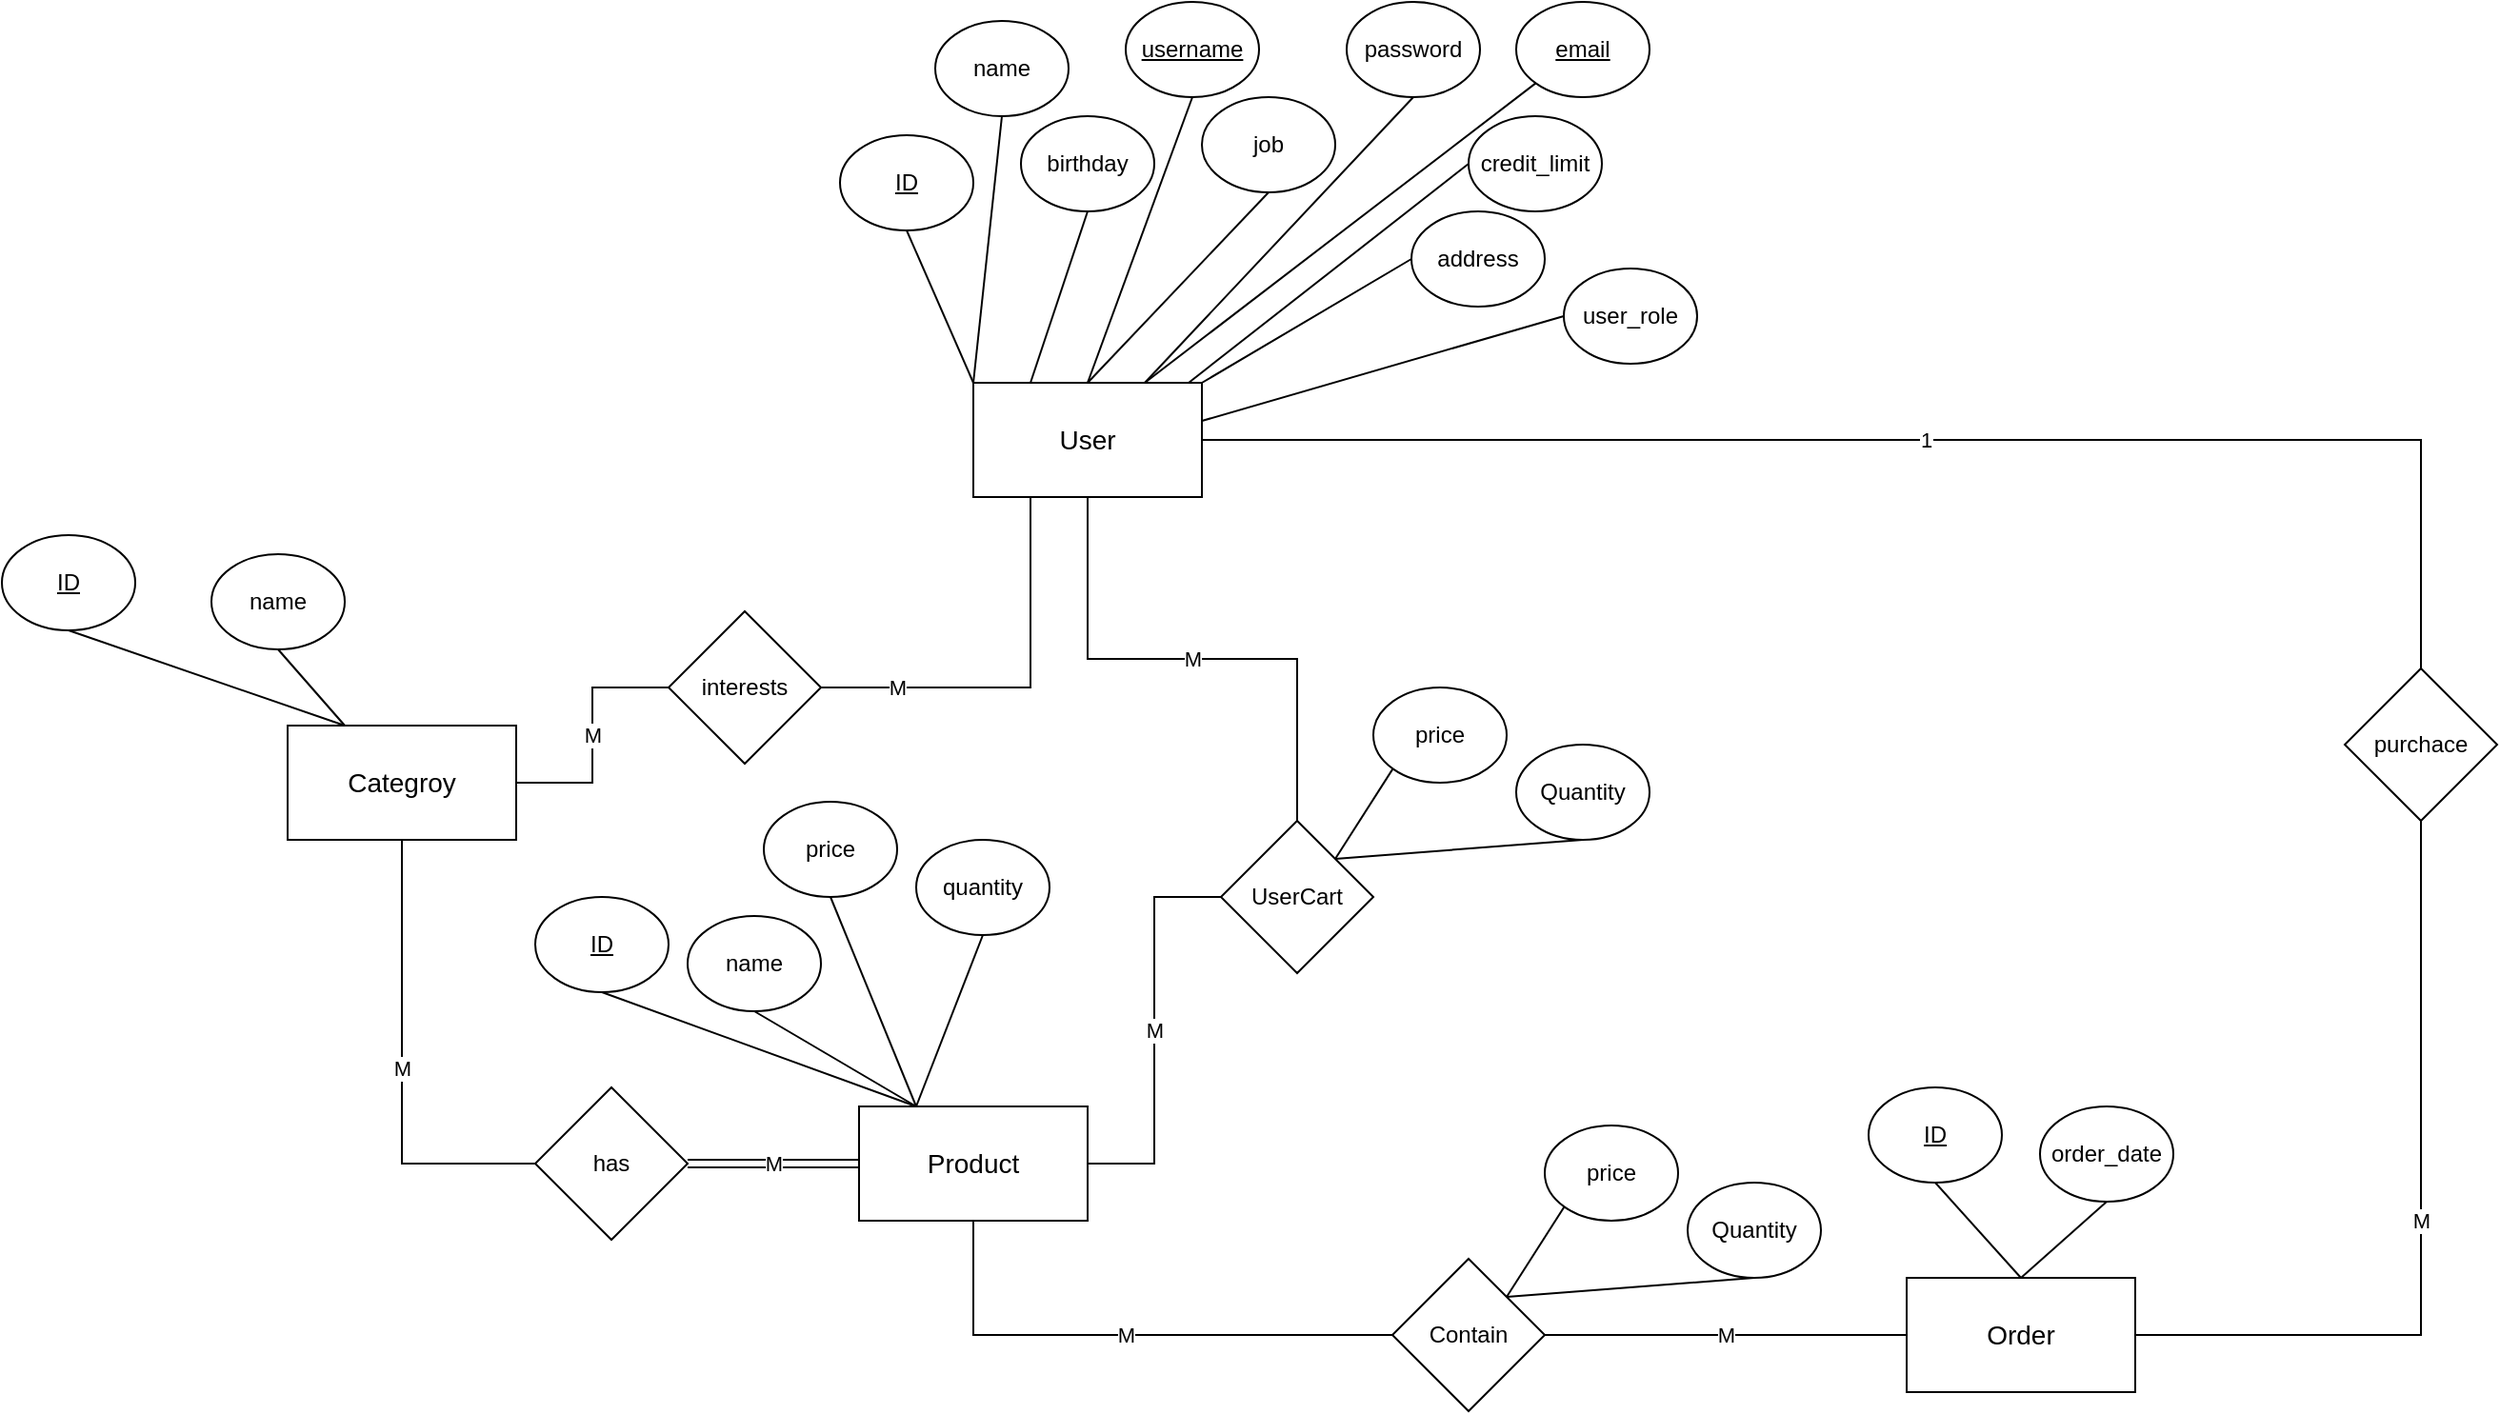 <mxfile version="21.2.8" type="device">
  <diagram id="R2lEEEUBdFMjLlhIrx00" name="Page-1">
    <mxGraphModel dx="1152" dy="688" grid="1" gridSize="10" guides="1" tooltips="1" connect="1" arrows="1" fold="1" page="1" pageScale="1" pageWidth="850" pageHeight="1100" math="0" shadow="0" extFonts="Permanent Marker^https://fonts.googleapis.com/css?family=Permanent+Marker">
      <root>
        <mxCell id="0" />
        <mxCell id="1" parent="0" />
        <mxCell id="yE2LzBMK2uqDd32Tf21D-54" value="M" style="edgeStyle=orthogonalEdgeStyle;rounded=0;orthogonalLoop=1;jettySize=auto;html=1;entryX=0.5;entryY=0;entryDx=0;entryDy=0;endArrow=none;endFill=0;exitX=0.5;exitY=1;exitDx=0;exitDy=0;" parent="1" source="yE2LzBMK2uqDd32Tf21D-20" target="yE2LzBMK2uqDd32Tf21D-52" edge="1">
          <mxGeometry relative="1" as="geometry" />
        </mxCell>
        <mxCell id="doxsQXY6HpdTvB6BmjqC-6" value="1" style="edgeStyle=orthogonalEdgeStyle;rounded=0;orthogonalLoop=1;jettySize=auto;html=1;endArrow=none;endFill=0;" edge="1" parent="1" source="yE2LzBMK2uqDd32Tf21D-20" target="hYqd0voivhmcO13C4nGc-55">
          <mxGeometry relative="1" as="geometry" />
        </mxCell>
        <mxCell id="yE2LzBMK2uqDd32Tf21D-20" value="&lt;font style=&quot;font-size: 14px;&quot;&gt;User&lt;/font&gt;" style="rounded=0;whiteSpace=wrap;html=1;" parent="1" vertex="1">
          <mxGeometry x="640" y="340" width="120" height="60" as="geometry" />
        </mxCell>
        <mxCell id="yE2LzBMK2uqDd32Tf21D-21" value="&lt;u&gt;ID&lt;/u&gt;" style="ellipse;whiteSpace=wrap;html=1;" parent="1" vertex="1">
          <mxGeometry x="570" y="210" width="70" height="50" as="geometry" />
        </mxCell>
        <mxCell id="yE2LzBMK2uqDd32Tf21D-22" value="" style="endArrow=none;html=1;rounded=0;entryX=0.5;entryY=1;entryDx=0;entryDy=0;exitX=0;exitY=0;exitDx=0;exitDy=0;" parent="1" source="yE2LzBMK2uqDd32Tf21D-20" target="yE2LzBMK2uqDd32Tf21D-21" edge="1">
          <mxGeometry width="50" height="50" relative="1" as="geometry">
            <mxPoint x="900" y="400" as="sourcePoint" />
            <mxPoint x="950" y="350" as="targetPoint" />
          </mxGeometry>
        </mxCell>
        <mxCell id="yE2LzBMK2uqDd32Tf21D-23" value="name" style="ellipse;whiteSpace=wrap;html=1;" parent="1" vertex="1">
          <mxGeometry x="620" y="150" width="70" height="50" as="geometry" />
        </mxCell>
        <mxCell id="yE2LzBMK2uqDd32Tf21D-24" value="" style="endArrow=none;html=1;rounded=0;entryX=0.5;entryY=1;entryDx=0;entryDy=0;exitX=0;exitY=0;exitDx=0;exitDy=0;" parent="1" source="yE2LzBMK2uqDd32Tf21D-20" target="yE2LzBMK2uqDd32Tf21D-23" edge="1">
          <mxGeometry width="50" height="50" relative="1" as="geometry">
            <mxPoint x="710" y="290" as="sourcePoint" />
            <mxPoint x="1020" y="300" as="targetPoint" />
          </mxGeometry>
        </mxCell>
        <mxCell id="yE2LzBMK2uqDd32Tf21D-25" value="birthday" style="ellipse;whiteSpace=wrap;html=1;" parent="1" vertex="1">
          <mxGeometry x="665" y="200" width="70" height="50" as="geometry" />
        </mxCell>
        <mxCell id="yE2LzBMK2uqDd32Tf21D-26" value="" style="endArrow=none;html=1;rounded=0;entryX=0.5;entryY=1;entryDx=0;entryDy=0;exitX=0.25;exitY=0;exitDx=0;exitDy=0;" parent="1" source="yE2LzBMK2uqDd32Tf21D-20" target="yE2LzBMK2uqDd32Tf21D-25" edge="1">
          <mxGeometry width="50" height="50" relative="1" as="geometry">
            <mxPoint x="600" y="410" as="sourcePoint" />
            <mxPoint x="1070" y="350" as="targetPoint" />
          </mxGeometry>
        </mxCell>
        <mxCell id="yE2LzBMK2uqDd32Tf21D-27" value="" style="endArrow=none;html=1;rounded=0;exitX=0.5;exitY=0;exitDx=0;exitDy=0;entryX=0.5;entryY=1;entryDx=0;entryDy=0;" parent="1" source="yE2LzBMK2uqDd32Tf21D-20" target="yE2LzBMK2uqDd32Tf21D-28" edge="1">
          <mxGeometry width="50" height="50" relative="1" as="geometry">
            <mxPoint x="680" y="350" as="sourcePoint" />
            <mxPoint x="760" y="210" as="targetPoint" />
          </mxGeometry>
        </mxCell>
        <mxCell id="yE2LzBMK2uqDd32Tf21D-28" value="&lt;u&gt;username&lt;/u&gt;" style="ellipse;whiteSpace=wrap;html=1;" parent="1" vertex="1">
          <mxGeometry x="720" y="140" width="70" height="50" as="geometry" />
        </mxCell>
        <mxCell id="yE2LzBMK2uqDd32Tf21D-30" value="" style="endArrow=none;html=1;rounded=0;exitX=0.5;exitY=0;exitDx=0;exitDy=0;entryX=0.5;entryY=1;entryDx=0;entryDy=0;" parent="1" source="yE2LzBMK2uqDd32Tf21D-20" target="yE2LzBMK2uqDd32Tf21D-31" edge="1">
          <mxGeometry width="50" height="50" relative="1" as="geometry">
            <mxPoint x="710" y="350" as="sourcePoint" />
            <mxPoint x="760" y="240" as="targetPoint" />
          </mxGeometry>
        </mxCell>
        <mxCell id="yE2LzBMK2uqDd32Tf21D-31" value="job" style="ellipse;whiteSpace=wrap;html=1;" parent="1" vertex="1">
          <mxGeometry x="760" y="190" width="70" height="50" as="geometry" />
        </mxCell>
        <mxCell id="yE2LzBMK2uqDd32Tf21D-32" value="" style="endArrow=none;html=1;rounded=0;exitX=0.75;exitY=0;exitDx=0;exitDy=0;entryX=0.5;entryY=1;entryDx=0;entryDy=0;" parent="1" source="yE2LzBMK2uqDd32Tf21D-20" target="yE2LzBMK2uqDd32Tf21D-33" edge="1">
          <mxGeometry width="50" height="50" relative="1" as="geometry">
            <mxPoint x="700" y="340" as="sourcePoint" />
            <mxPoint x="870" y="200" as="targetPoint" />
          </mxGeometry>
        </mxCell>
        <mxCell id="yE2LzBMK2uqDd32Tf21D-33" value="password" style="ellipse;whiteSpace=wrap;html=1;" parent="1" vertex="1">
          <mxGeometry x="836" y="140" width="70" height="50" as="geometry" />
        </mxCell>
        <mxCell id="yE2LzBMK2uqDd32Tf21D-34" value="&lt;u&gt; email&lt;/u&gt;" style="ellipse;whiteSpace=wrap;html=1;" parent="1" vertex="1">
          <mxGeometry x="925" y="140" width="70" height="50" as="geometry" />
        </mxCell>
        <mxCell id="yE2LzBMK2uqDd32Tf21D-35" value="" style="endArrow=none;html=1;rounded=0;exitX=0.75;exitY=0;exitDx=0;exitDy=0;entryX=0;entryY=1;entryDx=0;entryDy=0;" parent="1" source="yE2LzBMK2uqDd32Tf21D-20" target="yE2LzBMK2uqDd32Tf21D-34" edge="1">
          <mxGeometry width="50" height="50" relative="1" as="geometry">
            <mxPoint x="740" y="350" as="sourcePoint" />
            <mxPoint x="881" y="200" as="targetPoint" />
          </mxGeometry>
        </mxCell>
        <mxCell id="yE2LzBMK2uqDd32Tf21D-36" value="" style="endArrow=none;html=1;rounded=0;exitX=0.942;exitY=0;exitDx=0;exitDy=0;exitPerimeter=0;entryX=0;entryY=0.5;entryDx=0;entryDy=0;" parent="1" source="yE2LzBMK2uqDd32Tf21D-20" target="yE2LzBMK2uqDd32Tf21D-37" edge="1">
          <mxGeometry width="50" height="50" relative="1" as="geometry">
            <mxPoint x="740" y="350" as="sourcePoint" />
            <mxPoint x="810" y="310" as="targetPoint" />
          </mxGeometry>
        </mxCell>
        <mxCell id="yE2LzBMK2uqDd32Tf21D-37" value=" credit_limit" style="ellipse;whiteSpace=wrap;html=1;" parent="1" vertex="1">
          <mxGeometry x="900" y="200" width="70" height="50" as="geometry" />
        </mxCell>
        <mxCell id="yE2LzBMK2uqDd32Tf21D-38" value="" style="endArrow=none;html=1;rounded=0;exitX=1;exitY=0;exitDx=0;exitDy=0;entryX=0;entryY=0.5;entryDx=0;entryDy=0;" parent="1" source="yE2LzBMK2uqDd32Tf21D-20" target="yE2LzBMK2uqDd32Tf21D-39" edge="1">
          <mxGeometry width="50" height="50" relative="1" as="geometry">
            <mxPoint x="763" y="350" as="sourcePoint" />
            <mxPoint x="820" y="320" as="targetPoint" />
          </mxGeometry>
        </mxCell>
        <mxCell id="yE2LzBMK2uqDd32Tf21D-39" value=" address" style="ellipse;whiteSpace=wrap;html=1;" parent="1" vertex="1">
          <mxGeometry x="870" y="250" width="70" height="50" as="geometry" />
        </mxCell>
        <mxCell id="yE2LzBMK2uqDd32Tf21D-48" value="&lt;font style=&quot;font-size: 14px;&quot;&gt;Categroy&lt;/font&gt;" style="rounded=0;whiteSpace=wrap;html=1;" parent="1" vertex="1">
          <mxGeometry x="280" y="520" width="120" height="60" as="geometry" />
        </mxCell>
        <mxCell id="yE2LzBMK2uqDd32Tf21D-59" value="M" style="edgeStyle=orthogonalEdgeStyle;rounded=0;orthogonalLoop=1;jettySize=auto;html=1;entryX=1;entryY=0.5;entryDx=0;entryDy=0;endArrow=none;endFill=0;shape=link;" parent="1" source="yE2LzBMK2uqDd32Tf21D-49" target="yE2LzBMK2uqDd32Tf21D-58" edge="1">
          <mxGeometry relative="1" as="geometry" />
        </mxCell>
        <mxCell id="yE2LzBMK2uqDd32Tf21D-49" value="&lt;font style=&quot;font-size: 14px;&quot;&gt;Product&lt;/font&gt;" style="rounded=0;whiteSpace=wrap;html=1;" parent="1" vertex="1">
          <mxGeometry x="580" y="720" width="120" height="60" as="geometry" />
        </mxCell>
        <mxCell id="doxsQXY6HpdTvB6BmjqC-8" value="M" style="edgeStyle=orthogonalEdgeStyle;rounded=0;orthogonalLoop=1;jettySize=auto;html=1;exitX=0;exitY=0.5;exitDx=0;exitDy=0;endArrow=none;endFill=0;" edge="1" parent="1" source="yE2LzBMK2uqDd32Tf21D-51" target="doxsQXY6HpdTvB6BmjqC-7">
          <mxGeometry relative="1" as="geometry" />
        </mxCell>
        <mxCell id="yE2LzBMK2uqDd32Tf21D-51" value="&lt;font style=&quot;font-size: 14px;&quot;&gt;Order&lt;/font&gt;" style="rounded=0;whiteSpace=wrap;html=1;" parent="1" vertex="1">
          <mxGeometry x="1130" y="810" width="120" height="60" as="geometry" />
        </mxCell>
        <mxCell id="doxsQXY6HpdTvB6BmjqC-1" value="M" style="edgeStyle=orthogonalEdgeStyle;rounded=0;orthogonalLoop=1;jettySize=auto;html=1;entryX=1;entryY=0.5;entryDx=0;entryDy=0;endArrow=none;endFill=0;" edge="1" parent="1" source="yE2LzBMK2uqDd32Tf21D-52" target="yE2LzBMK2uqDd32Tf21D-49">
          <mxGeometry relative="1" as="geometry" />
        </mxCell>
        <mxCell id="yE2LzBMK2uqDd32Tf21D-52" value="UserCart" style="rhombus;whiteSpace=wrap;html=1;rounded=0;" parent="1" vertex="1">
          <mxGeometry x="770" y="570" width="80" height="80" as="geometry" />
        </mxCell>
        <mxCell id="yE2LzBMK2uqDd32Tf21D-60" value="M" style="edgeStyle=orthogonalEdgeStyle;rounded=0;orthogonalLoop=1;jettySize=auto;html=1;exitX=0;exitY=0.5;exitDx=0;exitDy=0;entryX=0.5;entryY=1;entryDx=0;entryDy=0;endArrow=none;endFill=0;" parent="1" source="yE2LzBMK2uqDd32Tf21D-58" target="yE2LzBMK2uqDd32Tf21D-48" edge="1">
          <mxGeometry relative="1" as="geometry" />
        </mxCell>
        <mxCell id="yE2LzBMK2uqDd32Tf21D-58" value="has" style="rhombus;whiteSpace=wrap;html=1;rounded=0;" parent="1" vertex="1">
          <mxGeometry x="410" y="710" width="80" height="80" as="geometry" />
        </mxCell>
        <mxCell id="yE2LzBMK2uqDd32Tf21D-63" value="M" style="edgeStyle=orthogonalEdgeStyle;rounded=0;orthogonalLoop=1;jettySize=auto;html=1;entryX=0.25;entryY=1;entryDx=0;entryDy=0;endArrow=none;endFill=0;" parent="1" source="yE2LzBMK2uqDd32Tf21D-61" target="yE2LzBMK2uqDd32Tf21D-20" edge="1">
          <mxGeometry x="-0.619" relative="1" as="geometry">
            <mxPoint as="offset" />
          </mxGeometry>
        </mxCell>
        <mxCell id="yE2LzBMK2uqDd32Tf21D-64" value="M" style="edgeStyle=orthogonalEdgeStyle;rounded=0;orthogonalLoop=1;jettySize=auto;html=1;entryX=1;entryY=0.5;entryDx=0;entryDy=0;endArrow=none;endFill=0;" parent="1" source="yE2LzBMK2uqDd32Tf21D-61" target="yE2LzBMK2uqDd32Tf21D-48" edge="1">
          <mxGeometry relative="1" as="geometry" />
        </mxCell>
        <mxCell id="yE2LzBMK2uqDd32Tf21D-61" value="interests" style="rhombus;whiteSpace=wrap;html=1;rounded=0;" parent="1" vertex="1">
          <mxGeometry x="480" y="460" width="80" height="80" as="geometry" />
        </mxCell>
        <mxCell id="yE2LzBMK2uqDd32Tf21D-67" value="&lt;u&gt;ID&lt;/u&gt;" style="ellipse;whiteSpace=wrap;html=1;" parent="1" vertex="1">
          <mxGeometry x="130" y="420" width="70" height="50" as="geometry" />
        </mxCell>
        <mxCell id="yE2LzBMK2uqDd32Tf21D-68" value="name" style="ellipse;whiteSpace=wrap;html=1;" parent="1" vertex="1">
          <mxGeometry x="240" y="430" width="70" height="50" as="geometry" />
        </mxCell>
        <mxCell id="yE2LzBMK2uqDd32Tf21D-69" value="" style="endArrow=none;html=1;rounded=0;entryX=0.5;entryY=1;entryDx=0;entryDy=0;exitX=0;exitY=0;exitDx=0;exitDy=0;" parent="1" target="yE2LzBMK2uqDd32Tf21D-68" edge="1">
          <mxGeometry width="50" height="50" relative="1" as="geometry">
            <mxPoint x="310" y="520" as="sourcePoint" />
            <mxPoint x="690" y="480" as="targetPoint" />
          </mxGeometry>
        </mxCell>
        <mxCell id="yE2LzBMK2uqDd32Tf21D-70" value="" style="endArrow=none;html=1;rounded=0;entryX=0.5;entryY=1;entryDx=0;entryDy=0;exitX=0;exitY=0;exitDx=0;exitDy=0;" parent="1" target="yE2LzBMK2uqDd32Tf21D-67" edge="1">
          <mxGeometry width="50" height="50" relative="1" as="geometry">
            <mxPoint x="310" y="520" as="sourcePoint" />
            <mxPoint x="620" y="530" as="targetPoint" />
          </mxGeometry>
        </mxCell>
        <mxCell id="yE2LzBMK2uqDd32Tf21D-71" value="&lt;u&gt;ID&lt;/u&gt;" style="ellipse;whiteSpace=wrap;html=1;" parent="1" vertex="1">
          <mxGeometry x="410" y="610" width="70" height="50" as="geometry" />
        </mxCell>
        <mxCell id="yE2LzBMK2uqDd32Tf21D-72" value="name" style="ellipse;whiteSpace=wrap;html=1;" parent="1" vertex="1">
          <mxGeometry x="490" y="620" width="70" height="50" as="geometry" />
        </mxCell>
        <mxCell id="yE2LzBMK2uqDd32Tf21D-73" value="" style="endArrow=none;html=1;rounded=0;entryX=0.5;entryY=1;entryDx=0;entryDy=0;exitX=0;exitY=0;exitDx=0;exitDy=0;" parent="1" target="yE2LzBMK2uqDd32Tf21D-71" edge="1">
          <mxGeometry width="50" height="50" relative="1" as="geometry">
            <mxPoint x="610" y="720" as="sourcePoint" />
            <mxPoint x="920" y="730" as="targetPoint" />
          </mxGeometry>
        </mxCell>
        <mxCell id="yE2LzBMK2uqDd32Tf21D-74" value="" style="endArrow=none;html=1;rounded=0;entryX=0.5;entryY=1;entryDx=0;entryDy=0;exitX=0;exitY=0;exitDx=0;exitDy=0;" parent="1" target="yE2LzBMK2uqDd32Tf21D-72" edge="1">
          <mxGeometry width="50" height="50" relative="1" as="geometry">
            <mxPoint x="610" y="720" as="sourcePoint" />
            <mxPoint x="990" y="680" as="targetPoint" />
          </mxGeometry>
        </mxCell>
        <mxCell id="yE2LzBMK2uqDd32Tf21D-75" value="" style="endArrow=none;html=1;rounded=0;entryX=0.5;entryY=1;entryDx=0;entryDy=0;" parent="1" target="yE2LzBMK2uqDd32Tf21D-76" edge="1">
          <mxGeometry width="50" height="50" relative="1" as="geometry">
            <mxPoint x="610" y="720" as="sourcePoint" />
            <mxPoint x="1045" y="630" as="targetPoint" />
          </mxGeometry>
        </mxCell>
        <mxCell id="yE2LzBMK2uqDd32Tf21D-76" value="price" style="ellipse;whiteSpace=wrap;html=1;" parent="1" vertex="1">
          <mxGeometry x="530" y="560" width="70" height="50" as="geometry" />
        </mxCell>
        <mxCell id="yE2LzBMK2uqDd32Tf21D-77" value="" style="endArrow=none;html=1;rounded=0;entryX=0.5;entryY=1;entryDx=0;entryDy=0;exitX=0.25;exitY=0;exitDx=0;exitDy=0;" parent="1" source="yE2LzBMK2uqDd32Tf21D-49" target="yE2LzBMK2uqDd32Tf21D-78" edge="1">
          <mxGeometry width="50" height="50" relative="1" as="geometry">
            <mxPoint x="690" y="740" as="sourcePoint" />
            <mxPoint x="1125" y="650" as="targetPoint" />
          </mxGeometry>
        </mxCell>
        <mxCell id="yE2LzBMK2uqDd32Tf21D-78" value="quantity" style="ellipse;whiteSpace=wrap;html=1;" parent="1" vertex="1">
          <mxGeometry x="610" y="580" width="70" height="50" as="geometry" />
        </mxCell>
        <mxCell id="yE2LzBMK2uqDd32Tf21D-97" value="&lt;u&gt;ID&lt;/u&gt;" style="ellipse;whiteSpace=wrap;html=1;" parent="1" vertex="1">
          <mxGeometry x="1110" y="710" width="70" height="50" as="geometry" />
        </mxCell>
        <mxCell id="yE2LzBMK2uqDd32Tf21D-98" value="" style="endArrow=none;html=1;rounded=0;entryX=0.5;entryY=1;entryDx=0;entryDy=0;exitX=0.25;exitY=0;exitDx=0;exitDy=0;" parent="1" target="yE2LzBMK2uqDd32Tf21D-97" edge="1">
          <mxGeometry width="50" height="50" relative="1" as="geometry">
            <mxPoint x="1190" y="810" as="sourcePoint" />
            <mxPoint x="1506" y="840" as="targetPoint" />
          </mxGeometry>
        </mxCell>
        <mxCell id="yE2LzBMK2uqDd32Tf21D-99" value="" style="endArrow=none;html=1;rounded=0;entryX=0.5;entryY=1;entryDx=0;entryDy=0;" parent="1" target="yE2LzBMK2uqDd32Tf21D-100" edge="1">
          <mxGeometry width="50" height="50" relative="1" as="geometry">
            <mxPoint x="1190" y="810" as="sourcePoint" />
            <mxPoint x="1516" y="850" as="targetPoint" />
          </mxGeometry>
        </mxCell>
        <mxCell id="yE2LzBMK2uqDd32Tf21D-100" value="order_date" style="ellipse;whiteSpace=wrap;html=1;" parent="1" vertex="1">
          <mxGeometry x="1200" y="720" width="70" height="50" as="geometry" />
        </mxCell>
        <mxCell id="hYqd0voivhmcO13C4nGc-15" value=" user_role" style="ellipse;whiteSpace=wrap;html=1;" parent="1" vertex="1">
          <mxGeometry x="950" y="280" width="70" height="50" as="geometry" />
        </mxCell>
        <mxCell id="hYqd0voivhmcO13C4nGc-16" value="" style="endArrow=none;html=1;rounded=0;exitX=1;exitY=0;exitDx=0;exitDy=0;entryX=0;entryY=0.5;entryDx=0;entryDy=0;" parent="1" target="hYqd0voivhmcO13C4nGc-15" edge="1">
          <mxGeometry width="50" height="50" relative="1" as="geometry">
            <mxPoint x="760" y="360" as="sourcePoint" />
            <mxPoint x="820" y="340" as="targetPoint" />
          </mxGeometry>
        </mxCell>
        <mxCell id="hYqd0voivhmcO13C4nGc-57" value="M" style="edgeStyle=orthogonalEdgeStyle;rounded=0;orthogonalLoop=1;jettySize=auto;html=1;entryX=1;entryY=0.5;entryDx=0;entryDy=0;exitX=0.5;exitY=1;exitDx=0;exitDy=0;endArrow=none;endFill=0;" parent="1" source="hYqd0voivhmcO13C4nGc-55" target="yE2LzBMK2uqDd32Tf21D-51" edge="1">
          <mxGeometry relative="1" as="geometry" />
        </mxCell>
        <mxCell id="hYqd0voivhmcO13C4nGc-55" value="purchace" style="rhombus;whiteSpace=wrap;html=1;rounded=0;" parent="1" vertex="1">
          <mxGeometry x="1360" y="490" width="80" height="80" as="geometry" />
        </mxCell>
        <mxCell id="doxsQXY6HpdTvB6BmjqC-2" value="Quantity" style="ellipse;whiteSpace=wrap;html=1;" vertex="1" parent="1">
          <mxGeometry x="925" y="530" width="70" height="50" as="geometry" />
        </mxCell>
        <mxCell id="doxsQXY6HpdTvB6BmjqC-3" value="price" style="ellipse;whiteSpace=wrap;html=1;" vertex="1" parent="1">
          <mxGeometry x="850" y="500" width="70" height="50" as="geometry" />
        </mxCell>
        <mxCell id="doxsQXY6HpdTvB6BmjqC-4" value="" style="endArrow=none;html=1;rounded=0;entryX=0.5;entryY=1;entryDx=0;entryDy=0;exitX=1;exitY=0;exitDx=0;exitDy=0;" edge="1" target="doxsQXY6HpdTvB6BmjqC-2" parent="1" source="yE2LzBMK2uqDd32Tf21D-52">
          <mxGeometry width="50" height="50" relative="1" as="geometry">
            <mxPoint x="950" y="490" as="sourcePoint" />
            <mxPoint x="1511" y="540" as="targetPoint" />
          </mxGeometry>
        </mxCell>
        <mxCell id="doxsQXY6HpdTvB6BmjqC-5" value="" style="endArrow=none;html=1;rounded=0;entryX=0;entryY=1;entryDx=0;entryDy=0;exitX=1;exitY=0;exitDx=0;exitDy=0;" edge="1" parent="1" source="yE2LzBMK2uqDd32Tf21D-52" target="doxsQXY6HpdTvB6BmjqC-3">
          <mxGeometry width="50" height="50" relative="1" as="geometry">
            <mxPoint x="1045" y="530" as="sourcePoint" />
            <mxPoint x="1160" y="390" as="targetPoint" />
          </mxGeometry>
        </mxCell>
        <mxCell id="doxsQXY6HpdTvB6BmjqC-9" value="M" style="edgeStyle=orthogonalEdgeStyle;rounded=0;orthogonalLoop=1;jettySize=auto;html=1;entryX=0.5;entryY=1;entryDx=0;entryDy=0;endArrow=none;endFill=0;" edge="1" parent="1" source="doxsQXY6HpdTvB6BmjqC-7" target="yE2LzBMK2uqDd32Tf21D-49">
          <mxGeometry relative="1" as="geometry" />
        </mxCell>
        <mxCell id="doxsQXY6HpdTvB6BmjqC-7" value="Contain" style="rhombus;whiteSpace=wrap;html=1;rounded=0;" vertex="1" parent="1">
          <mxGeometry x="860" y="800" width="80" height="80" as="geometry" />
        </mxCell>
        <mxCell id="doxsQXY6HpdTvB6BmjqC-10" value="price" style="ellipse;whiteSpace=wrap;html=1;" vertex="1" parent="1">
          <mxGeometry x="940" y="730" width="70" height="50" as="geometry" />
        </mxCell>
        <mxCell id="doxsQXY6HpdTvB6BmjqC-11" value="Quantity" style="ellipse;whiteSpace=wrap;html=1;" vertex="1" parent="1">
          <mxGeometry x="1015" y="760" width="70" height="50" as="geometry" />
        </mxCell>
        <mxCell id="doxsQXY6HpdTvB6BmjqC-12" value="" style="endArrow=none;html=1;rounded=0;entryX=0.5;entryY=1;entryDx=0;entryDy=0;exitX=1;exitY=0;exitDx=0;exitDy=0;" edge="1" target="doxsQXY6HpdTvB6BmjqC-11" parent="1">
          <mxGeometry width="50" height="50" relative="1" as="geometry">
            <mxPoint x="920" y="820" as="sourcePoint" />
            <mxPoint x="1601" y="770" as="targetPoint" />
          </mxGeometry>
        </mxCell>
        <mxCell id="doxsQXY6HpdTvB6BmjqC-13" value="" style="endArrow=none;html=1;rounded=0;entryX=0;entryY=1;entryDx=0;entryDy=0;exitX=1;exitY=0;exitDx=0;exitDy=0;" edge="1" target="doxsQXY6HpdTvB6BmjqC-10" parent="1">
          <mxGeometry width="50" height="50" relative="1" as="geometry">
            <mxPoint x="920" y="820" as="sourcePoint" />
            <mxPoint x="1250" y="620" as="targetPoint" />
          </mxGeometry>
        </mxCell>
      </root>
    </mxGraphModel>
  </diagram>
</mxfile>
